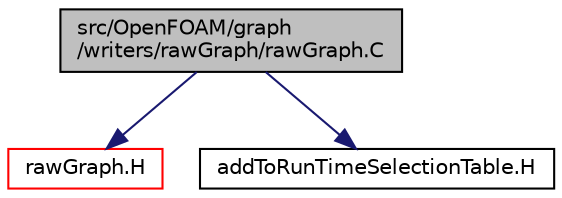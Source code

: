 digraph "src/OpenFOAM/graph/writers/rawGraph/rawGraph.C"
{
  bgcolor="transparent";
  edge [fontname="Helvetica",fontsize="10",labelfontname="Helvetica",labelfontsize="10"];
  node [fontname="Helvetica",fontsize="10",shape=record];
  Node0 [label="src/OpenFOAM/graph\l/writers/rawGraph/rawGraph.C",height=0.2,width=0.4,color="black", fillcolor="grey75", style="filled", fontcolor="black"];
  Node0 -> Node1 [color="midnightblue",fontsize="10",style="solid",fontname="Helvetica"];
  Node1 [label="rawGraph.H",height=0.2,width=0.4,color="red",URL="$a11048.html"];
  Node0 -> Node121 [color="midnightblue",fontsize="10",style="solid",fontname="Helvetica"];
  Node121 [label="addToRunTimeSelectionTable.H",height=0.2,width=0.4,color="black",URL="$a09989.html",tooltip="Macros for easy insertion into run-time selection tables. "];
}
